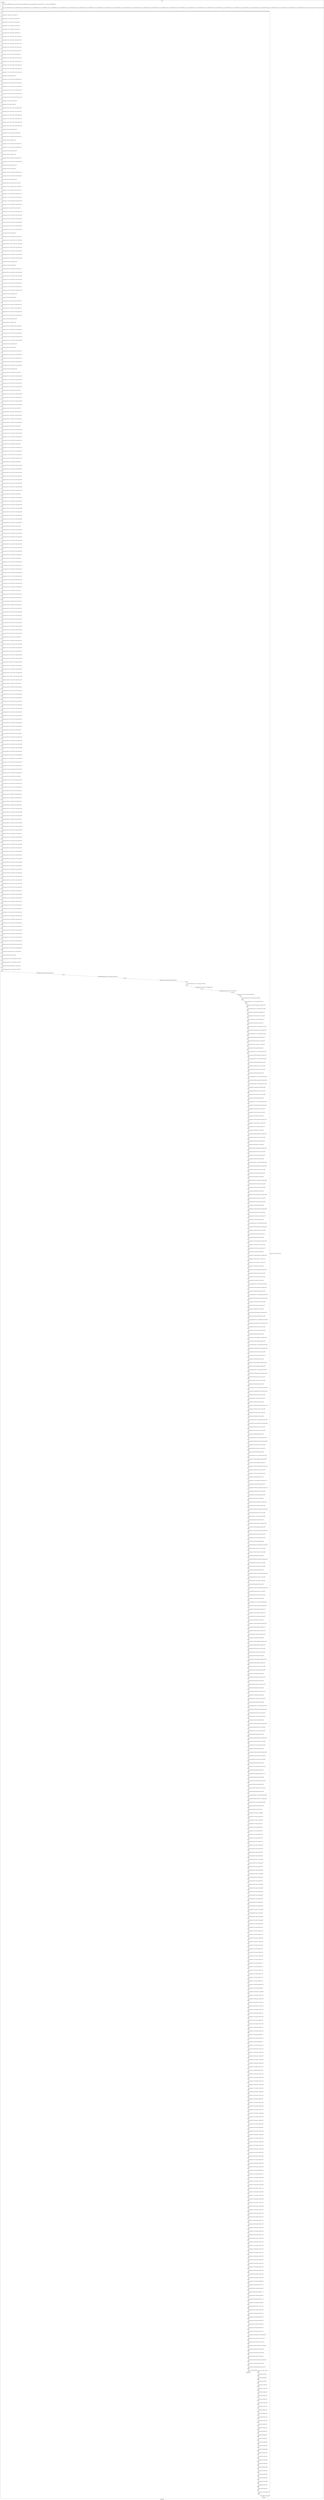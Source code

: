 digraph G {
label="Btor2XCFA";
subgraph cluster_0 {
label="main";
main_init[];
l1[];
l3[];
l4[];
l5[];
l6[];
l7[];
l8[];
l9[];
l10[];
l11[];
l12[];
l13[];
l14[];
l15[];
l16[];
l17[];
l18[];
l19[];
l20[];
l21[];
l22[];
l23[];
l24[];
l25[];
l26[];
l27[];
l28[];
l29[];
l30[];
l31[];
l32[];
l33[];
l34[];
l35[];
l36[];
l37[];
l38[];
l39[];
l40[];
l41[];
l42[];
l43[];
l44[];
l45[];
l46[];
l47[];
l48[];
l49[];
l50[];
l51[];
l52[];
l53[];
l54[];
l55[];
l56[];
l57[];
l58[];
l59[];
l60[];
l61[];
l62[];
l63[];
l64[];
l65[];
l66[];
l67[];
l68[];
l69[];
l70[];
l71[];
l72[];
l73[];
l74[];
l75[];
l76[];
l77[];
l78[];
l79[];
l80[];
l81[];
l82[];
l83[];
l84[];
l85[];
l86[];
l87[];
l88[];
l89[];
l90[];
l91[];
l92[];
l93[];
l94[];
l95[];
l96[];
l97[];
l98[];
l99[];
l100[];
l101[];
l102[];
l103[];
l104[];
l105[];
l106[];
l107[];
l108[];
l109[];
l110[];
l111[];
l112[];
l113[];
l114[];
l115[];
l116[];
l117[];
l118[];
l119[];
l120[];
l121[];
l122[];
l123[];
l124[];
l125[];
l126[];
l127[];
l128[];
l129[];
l130[];
l131[];
l132[];
l133[];
l134[];
l135[];
l136[];
l137[];
l138[];
l139[];
l140[];
l141[];
l142[];
l143[];
l144[];
l145[];
l146[];
l147[];
l148[];
l149[];
l150[];
l151[];
l152[];
l153[];
l154[];
l155[];
l156[];
l157[];
l158[];
l159[];
l160[];
l161[];
l162[];
l163[];
l164[];
l165[];
l166[];
l167[];
l168[];
l169[];
l170[];
l171[];
l172[];
l173[];
l174[];
l175[];
l176[];
l177[];
l178[];
l179[];
l180[];
l181[];
l182[];
l183[];
l184[];
l185[];
l186[];
l187[];
l188[];
l189[];
l190[];
l191[];
l192[];
l193[];
l194[];
l195[];
l196[];
l197[];
l198[];
l199[];
l200[];
l201[];
l202[];
l203[];
l204[];
l205[];
l206[];
l207[];
l208[];
l209[];
l210[];
l211[];
l212[];
l213[];
l214[];
l215[];
l216[];
l217[];
l218[];
l219[];
l220[];
l221[];
l222[];
l223[];
l224[];
l225[];
l226[];
l227[];
l228[];
l229[];
l230[];
l231[];
l232[];
l233[];
l234[];
l235[];
l236[];
l237[];
l238[];
l239[];
l240[];
l241[];
l242[];
l243[];
l244[];
l245[];
l246[];
l247[];
l248[];
l249[];
l250[];
l251[];
l252[];
l253[];
l254[];
l255[];
l256[];
l257[];
l258[];
l259[];
l260[];
l261[];
l262[];
l263[];
l264[];
l265[];
l266[];
l267[];
l268[];
l269[];
l270[];
l271[];
l272[];
l273[];
l274[];
l275[];
l276[];
l277[];
l278[];
l279[];
l280[];
l281[];
l282[];
l283[];
l284[];
l285[];
l286[];
l287[];
l288[];
l289[];
l290[];
l291[];
l292[];
l293[];
l294[];
l295[];
l296[];
l297[];
l298[];
l299[];
l300[];
l301[];
l302[];
l303[];
l304[];
l305[];
l306[];
l307[];
l308[];
l309[];
l310[];
l311[];
l312[];
l313[];
l314[];
l315[];
l316[];
l317[];
l318[];
l319[];
l320[];
l321[];
l322[];
l323[];
l324[];
l325[];
l326[];
l327[];
l328[];
l329[];
l330[];
l331[];
l332[];
l333[];
l334[];
l335[];
l336[];
l337[];
l338[];
l339[];
l340[];
l341[];
l342[];
l343[];
l344[];
l345[];
l346[];
l347[];
l348[];
l349[];
l350[];
l351[];
l352[];
l353[];
l354[];
l355[];
l356[];
l357[];
l358[];
l359[];
l360[];
l361[];
l362[];
l363[];
l364[];
l365[];
l366[];
l367[];
l368[];
l369[];
l370[];
l371[];
l372[];
l373[];
l374[];
l375[];
l376[];
l377[];
l378[];
l379[];
l380[];
l381[];
l382[];
l383[];
l384[];
l385[];
l386[];
l387[];
l388[];
l389[];
l390[];
l391[];
l392[];
l393[];
l394[];
l395[];
l396[];
l397[];
l398[];
l399[];
l400[];
l401[];
l402[];
l403[];
l404[];
l405[];
l406[];
l407[];
l408[];
l409[];
l410[];
l411[];
l412[];
l413[];
l414[];
l415[];
l416[];
l417[];
l418[];
l419[];
l420[];
l421[];
l422[];
l423[];
l424[];
l425[];
l426[];
l427[];
l428[];
l429[];
l430[];
l431[];
l432[];
l433[];
l434[];
l435[];
l436[];
l437[];
l438[];
l439[];
l440[];
l441[];
l442[];
l443[];
l444[];
l445[];
l446[];
l447[];
l448[];
l449[];
l450[];
l451[];
l452[];
l453[];
l454[];
l455[];
l456[];
l457[];
l458[];
l459[];
l460[];
l461[];
l462[];
l463[];
l464[];
l465[];
l466[];
l467[];
l468[];
l469[];
l470[];
l471[];
l472[];
l473[];
l474[];
l475[];
l476[];
l477[];
l478[];
l479[];
l480[];
l481[];
l482[];
l483[];
l484[];
l485[];
l486[];
l487[];
l488[];
l489[];
l490[];
l491[];
l492[];
l493[];
l494[];
l495[];
l496[];
l497[];
l498[];
l499[];
l500[];
l501[];
l502[];
l503[];
l504[];
l505[];
l506[];
l507[];
l508[];
l509[];
l510[];
l511[];
l512[];
l513[];
l514[];
l515[];
l516[];
l517[];
l518[];
l519[];
l520[];
l521[];
l522[];
l523[];
l524[];
l525[];
l526[];
l527[];
l528[];
l529[];
l530[];
l531[];
l532[];
l533[];
l534[];
l535[];
l536[];
l537[];
l538[];
l539[];
l540[];
l541[];
l542[];
l543[];
l544[];
l545[];
l546[];
l547[];
l548[];
l549[];
l550[];
l551[];
l552[];
l553[];
l554[];
l555[];
l556[];
l557[];
l558[];
l559[];
l560[];
l561[];
l562[];
l563[];
l564[];
l565[];
l566[];
l567[];
l568[];
l569[];
l570[];
l571[];
l572[];
l573[];
l574[];
l575[];
l576[];
l577[];
l578[];
l579[];
l580[];
l581[];
l582[];
l583[];
l584[];
l585[];
l586[];
l587[];
l588[];
l589[];
l590[];
l591[];
l592[];
l593[];
l594[];
l595[];
l596[];
l597[];
l598[];
l599[];
l600[];
l601[];
l602[];
l603[];
l604[];
l605[];
l606[];
l607[];
l608[];
l609[];
l610[];
l611[];
l612[];
l613[];
l614[];
l615[];
l616[];
l617[];
l618[];
l619[];
l620[];
l621[];
l622[];
l623[];
l624[];
l625[];
l626[];
l627[];
l628[];
l629[];
l630[];
l631[];
l632[];
l633[];
l634[];
l635[];
l636[];
l637[];
l638[];
l639[];
l640[];
l641[];
l642[];
l643[];
l644[];
l645[];
l646[];
l647[];
l648[];
l649[];
l650[];
l651[];
l652[];
l653[];
l654[];
l655[];
l656[];
l657[];
l658[];
l659[];
l660[];
l661[];
l662[];
l663[];
main_error[];
l664[];
l665[];
l666[];
l667[];
l668[];
l669[];
l670[];
l671[];
l672[];
l673[];
l674[];
l675[];
l676[];
l677[];
l678[];
l679[];
l680[];
l681[];
l682[];
l683[];
l684[];
l685[];
l686[];
l687[];
l688[];
l689[];
l690[];
l691[];
l692[];
l693[];
l694[];
l695[];
l696[];
l697[];
l698[];
l699[];
main_init -> l1 [label="[(assign const_3 #b00000000),(assign const_70 #b0),(assign const_80 #b00000001),(assign const_93 #b00000010),(assign const_97 #b11111111),(assign const_99 #b00000000)] "];
l3 -> l4 [label="[(havoc input_79),(havoc input_83),(havoc input_86),(havoc input_89),(havoc input_92),(havoc input_94),(havoc input_95),(havoc input_96),(havoc input_98),(havoc input_107),(havoc input_108),(havoc input_109),(havoc input_110),(havoc input_111),(havoc input_119),(havoc input_120),(havoc input_121),(havoc input_122),(havoc input_123),(havoc input_133),(havoc input_134),(havoc input_135),(havoc input_136),(havoc input_137),(havoc input_165),(havoc input_166),(havoc input_167),(havoc input_168),(havoc input_177),(havoc input_178),(havoc input_179),(havoc input_180),(havoc input_189),(havoc input_190),(havoc input_191),(havoc input_192),(havoc input_203),(havoc input_204),(havoc input_205),(havoc input_206),(havoc input_217),(havoc input_218),(havoc input_227),(havoc input_228),(havoc input_237),(havoc input_238),(havoc input_247),(havoc input_248),(havoc input_255),(havoc input_426)] "];
l4 -> l5 [label="[(assign binary_77 (bvand state_73 (bvnot state_75)))] "];
l5 -> l6 [label="[(assign ternary_81 (ite (= input_79 #b1) const_80 state_4))] "];
l6 -> l7 [label="[(assign ternary_84 (ite (= input_83 #b1) const_80 state_6))] "];
l7 -> l8 [label="[(assign ternary_87 (ite (= input_86 #b1) const_80 state_8))] "];
l8 -> l9 [label="[(assign ternary_90 (ite (= input_89 #b1) const_80 state_10))] "];
l9 -> l10 [label="[(assign ternary_100 (ite (= input_98 #b1) const_99 state_12))] "];
l10 -> l11 [label="[(assign ternary_101 (ite (= input_79 #b1) const_97 ternary_100))] "];
l11 -> l12 [label="[(assign ternary_102 (ite (= input_96 #b1) const_93 ternary_101))] "];
l12 -> l13 [label="[(assign ternary_103 (ite (= input_95 #b1) const_80 ternary_102))] "];
l13 -> l14 [label="[(assign ternary_104 (ite (= input_94 #b1) const_93 ternary_103))] "];
l14 -> l15 [label="[(assign ternary_105 (ite (= input_92 #b1) const_93 ternary_104))] "];
l15 -> l16 [label="[(assign ternary_112 (ite (= input_111 #b1) const_99 state_14))] "];
l16 -> l17 [label="[(assign ternary_113 (ite (= input_83 #b1) const_97 ternary_112))] "];
l17 -> l18 [label="[(assign ternary_114 (ite (= input_110 #b1) const_93 ternary_113))] "];
l18 -> l19 [label="[(assign ternary_115 (ite (= input_109 #b1) const_80 ternary_114))] "];
l19 -> l20 [label="[(assign ternary_116 (ite (= input_108 #b1) const_93 ternary_115))] "];
l20 -> l21 [label="[(assign ternary_117 (ite (= input_107 #b1) const_93 ternary_116))] "];
l21 -> l22 [label="[(assign binary_124 (bvxor const_80 state_16))] "];
l22 -> l23 [label="[(assign ternary_125 (ite (= input_123 #b1) const_99 binary_124))] "];
l23 -> l24 [label="[(assign ternary_126 (ite (= input_86 #b1) const_97 ternary_125))] "];
l24 -> l25 [label="[(assign ternary_127 (ite (= input_122 #b1) const_93 ternary_126))] "];
l25 -> l26 [label="[(assign ternary_128 (ite (= input_121 #b1) const_80 ternary_127))] "];
l26 -> l27 [label="[(assign ternary_129 (ite (= input_120 #b1) const_93 ternary_128))] "];
l27 -> l28 [label="[(assign ternary_130 (ite (= input_119 #b1) const_93 ternary_129))] "];
l28 -> l29 [label="[(assign binary_131 (bvxor const_80 ternary_130))] "];
l29 -> l30 [label="[(assign binary_138 (bvxor const_93 state_18))] "];
l30 -> l31 [label="[(assign ternary_139 (ite (= input_137 #b1) const_99 binary_138))] "];
l31 -> l32 [label="[(assign ternary_140 (ite (= input_89 #b1) const_97 ternary_139))] "];
l32 -> l33 [label="[(assign ternary_141 (ite (= input_136 #b1) const_93 ternary_140))] "];
l33 -> l34 [label="[(assign ternary_142 (ite (= input_135 #b1) const_80 ternary_141))] "];
l34 -> l35 [label="[(assign ternary_143 (ite (= input_134 #b1) const_93 ternary_142))] "];
l35 -> l36 [label="[(assign ternary_144 (ite (= input_133 #b1) const_93 ternary_143))] "];
l36 -> l37 [label="[(assign binary_145 (bvxor const_93 ternary_144))] "];
l37 -> l38 [label="[(assign ternary_147 (ite (= input_79 #b1) const_99 state_20))] "];
l38 -> l39 [label="[(assign ternary_148 (ite (= input_96 #b1) const_99 ternary_147))] "];
l39 -> l40 [label="[(assign binary_150 (bvxor const_80 state_22))] "];
l40 -> l41 [label="[(assign ternary_151 (ite (= input_83 #b1) const_99 binary_150))] "];
l41 -> l42 [label="[(assign ternary_152 (ite (= input_110 #b1) const_99 ternary_151))] "];
l42 -> l43 [label="[(assign binary_153 (bvxor const_80 ternary_152))] "];
l43 -> l44 [label="[(assign binary_155 (bvxor const_80 state_24))] "];
l44 -> l45 [label="[(assign ternary_156 (ite (= input_86 #b1) const_99 binary_155))] "];
l45 -> l46 [label="[(assign ternary_157 (ite (= input_122 #b1) const_99 ternary_156))] "];
l46 -> l47 [label="[(assign binary_158 (bvxor const_80 ternary_157))] "];
l47 -> l48 [label="[(assign binary_160 (bvxor const_80 state_26))] "];
l48 -> l49 [label="[(assign ternary_161 (ite (= input_89 #b1) const_99 binary_160))] "];
l49 -> l50 [label="[(assign ternary_162 (ite (= input_136 #b1) const_99 ternary_161))] "];
l50 -> l51 [label="[(assign binary_163 (bvxor const_80 ternary_162))] "];
l51 -> l52 [label="[(assign ternary_169 (ite (= input_79 #b1) const_97 state_28))] "];
l52 -> l53 [label="[(assign ternary_170 (ite (= input_96 #b1) const_97 ternary_169))] "];
l53 -> l54 [label="[(assign ternary_171 (ite (= input_95 #b1) const_97 ternary_170))] "];
l54 -> l55 [label="[(assign ternary_172 (ite (= input_168 #b1) const_99 ternary_171))] "];
l55 -> l56 [label="[(assign ternary_173 (ite (= input_167 #b1) const_80 ternary_172))] "];
l56 -> l57 [label="[(assign ternary_174 (ite (= input_166 #b1) const_99 ternary_173))] "];
l57 -> l58 [label="[(assign ternary_175 (ite (= input_165 #b1) const_80 ternary_174))] "];
l58 -> l59 [label="[(assign ternary_181 (ite (= input_83 #b1) const_97 state_30))] "];
l59 -> l60 [label="[(assign ternary_182 (ite (= input_110 #b1) const_97 ternary_181))] "];
l60 -> l61 [label="[(assign ternary_183 (ite (= input_109 #b1) const_97 ternary_182))] "];
l61 -> l62 [label="[(assign ternary_184 (ite (= input_180 #b1) const_99 ternary_183))] "];
l62 -> l63 [label="[(assign ternary_185 (ite (= input_179 #b1) const_80 ternary_184))] "];
l63 -> l64 [label="[(assign ternary_186 (ite (= input_178 #b1) const_99 ternary_185))] "];
l64 -> l65 [label="[(assign ternary_187 (ite (= input_177 #b1) const_80 ternary_186))] "];
l65 -> l66 [label="[(assign binary_193 (bvxor const_80 state_32))] "];
l66 -> l67 [label="[(assign ternary_194 (ite (= input_86 #b1) const_97 binary_193))] "];
l67 -> l68 [label="[(assign ternary_195 (ite (= input_122 #b1) const_97 ternary_194))] "];
l68 -> l69 [label="[(assign ternary_196 (ite (= input_121 #b1) const_97 ternary_195))] "];
l69 -> l70 [label="[(assign ternary_197 (ite (= input_192 #b1) const_99 ternary_196))] "];
l70 -> l71 [label="[(assign ternary_198 (ite (= input_191 #b1) const_80 ternary_197))] "];
l71 -> l72 [label="[(assign ternary_199 (ite (= input_190 #b1) const_99 ternary_198))] "];
l72 -> l73 [label="[(assign ternary_200 (ite (= input_189 #b1) const_80 ternary_199))] "];
l73 -> l74 [label="[(assign binary_201 (bvxor const_80 ternary_200))] "];
l74 -> l75 [label="[(assign binary_207 (bvxor const_80 state_34))] "];
l75 -> l76 [label="[(assign ternary_208 (ite (= input_89 #b1) const_97 binary_207))] "];
l76 -> l77 [label="[(assign ternary_209 (ite (= input_136 #b1) const_97 ternary_208))] "];
l77 -> l78 [label="[(assign ternary_210 (ite (= input_135 #b1) const_97 ternary_209))] "];
l78 -> l79 [label="[(assign ternary_211 (ite (= input_206 #b1) const_99 ternary_210))] "];
l79 -> l80 [label="[(assign ternary_212 (ite (= input_205 #b1) const_80 ternary_211))] "];
l80 -> l81 [label="[(assign ternary_213 (ite (= input_204 #b1) const_99 ternary_212))] "];
l81 -> l82 [label="[(assign ternary_214 (ite (= input_203 #b1) const_80 ternary_213))] "];
l82 -> l83 [label="[(assign binary_215 (bvxor const_80 ternary_214))] "];
l83 -> l84 [label="[(assign binary_219 (bvxor const_80 state_36))] "];
l84 -> l85 [label="[(assign ternary_220 (ite (= input_79 #b1) const_97 binary_219))] "];
l85 -> l86 [label="[(assign ternary_221 (ite (= input_94 #b1) const_99 ternary_220))] "];
l86 -> l87 [label="[(assign ternary_222 (ite (= input_92 #b1) const_80 ternary_221))] "];
l87 -> l88 [label="[(assign ternary_223 (ite (= input_218 #b1) const_99 ternary_222))] "];
l88 -> l89 [label="[(assign ternary_224 (ite (= input_217 #b1) const_80 ternary_223))] "];
l89 -> l90 [label="[(assign binary_225 (bvxor const_80 ternary_224))] "];
l90 -> l91 [label="[(assign binary_229 (bvxor const_80 state_38))] "];
l91 -> l92 [label="[(assign ternary_230 (ite (= input_83 #b1) const_97 binary_229))] "];
l92 -> l93 [label="[(assign ternary_231 (ite (= input_108 #b1) const_99 ternary_230))] "];
l93 -> l94 [label="[(assign ternary_232 (ite (= input_107 #b1) const_80 ternary_231))] "];
l94 -> l95 [label="[(assign ternary_233 (ite (= input_228 #b1) const_99 ternary_232))] "];
l95 -> l96 [label="[(assign ternary_234 (ite (= input_227 #b1) const_80 ternary_233))] "];
l96 -> l97 [label="[(assign binary_235 (bvxor const_80 ternary_234))] "];
l97 -> l98 [label="[(assign binary_239 (bvxor const_80 state_40))] "];
l98 -> l99 [label="[(assign ternary_240 (ite (= input_86 #b1) const_97 binary_239))] "];
l99 -> l100 [label="[(assign ternary_241 (ite (= input_120 #b1) const_99 ternary_240))] "];
l100 -> l101 [label="[(assign ternary_242 (ite (= input_119 #b1) const_80 ternary_241))] "];
l101 -> l102 [label="[(assign ternary_243 (ite (= input_238 #b1) const_99 ternary_242))] "];
l102 -> l103 [label="[(assign ternary_244 (ite (= input_237 #b1) const_80 ternary_243))] "];
l103 -> l104 [label="[(assign binary_245 (bvxor const_80 ternary_244))] "];
l104 -> l105 [label="[(assign ternary_249 (ite (= input_89 #b1) const_97 state_42))] "];
l105 -> l106 [label="[(assign ternary_250 (ite (= input_134 #b1) const_99 ternary_249))] "];
l106 -> l107 [label="[(assign ternary_251 (ite (= input_133 #b1) const_80 ternary_250))] "];
l107 -> l108 [label="[(assign ternary_252 (ite (= input_248 #b1) const_99 ternary_251))] "];
l108 -> l109 [label="[(assign ternary_253 (ite (= input_247 #b1) const_80 ternary_252))] "];
l109 -> l110 [label="[(assign ternary_256 (ite (= input_98 #b1) const_80 state_44))] "];
l110 -> l111 [label="[(assign ternary_257 (ite (= input_111 #b1) const_80 ternary_256))] "];
l111 -> l112 [label="[(assign ternary_258 (ite (= input_123 #b1) const_80 ternary_257))] "];
l112 -> l113 [label="[(assign ternary_259 (ite (= input_137 #b1) const_80 ternary_258))] "];
l113 -> l114 [label="[(assign ternary_260 (ite (= input_255 #b1) const_99 ternary_259))] "];
l114 -> l115 [label="[(assign ternary_262 (ite (= input_79 #b1) const_80 state_46))] "];
l115 -> l116 [label="[(assign ternary_263 (ite (= input_83 #b1) const_80 ternary_262))] "];
l116 -> l117 [label="[(assign ternary_264 (ite (= input_86 #b1) const_80 ternary_263))] "];
l117 -> l118 [label="[(assign ternary_265 (ite (= input_89 #b1) const_80 ternary_264))] "];
l118 -> l119 [label="[(assign ternary_266 (ite (= input_255 #b1) const_99 ternary_265))] "];
l119 -> l120 [label="[(assign ternary_268 (ite (= input_96 #b1) const_80 state_48))] "];
l120 -> l121 [label="[(assign ternary_269 (ite (= input_110 #b1) const_80 ternary_268))] "];
l121 -> l122 [label="[(assign ternary_270 (ite (= input_122 #b1) const_80 ternary_269))] "];
l122 -> l123 [label="[(assign ternary_271 (ite (= input_136 #b1) const_80 ternary_270))] "];
l123 -> l124 [label="[(assign ternary_272 (ite (= input_255 #b1) const_99 ternary_271))] "];
l124 -> l125 [label="[(assign ternary_274 (ite (= input_95 #b1) const_80 state_50))] "];
l125 -> l126 [label="[(assign ternary_275 (ite (= input_109 #b1) const_80 ternary_274))] "];
l126 -> l127 [label="[(assign ternary_276 (ite (= input_121 #b1) const_80 ternary_275))] "];
l127 -> l128 [label="[(assign ternary_277 (ite (= input_135 #b1) const_80 ternary_276))] "];
l128 -> l129 [label="[(assign ternary_278 (ite (= input_255 #b1) const_99 ternary_277))] "];
l129 -> l130 [label="[(assign ternary_280 (ite (= input_94 #b1) const_80 state_52))] "];
l130 -> l131 [label="[(assign ternary_281 (ite (= input_108 #b1) const_80 ternary_280))] "];
l131 -> l132 [label="[(assign ternary_282 (ite (= input_120 #b1) const_80 ternary_281))] "];
l132 -> l133 [label="[(assign ternary_283 (ite (= input_134 #b1) const_80 ternary_282))] "];
l133 -> l134 [label="[(assign ternary_284 (ite (= input_92 #b1) const_80 ternary_283))] "];
l134 -> l135 [label="[(assign ternary_285 (ite (= input_107 #b1) const_80 ternary_284))] "];
l135 -> l136 [label="[(assign ternary_286 (ite (= input_119 #b1) const_80 ternary_285))] "];
l136 -> l137 [label="[(assign ternary_287 (ite (= input_133 #b1) const_80 ternary_286))] "];
l137 -> l138 [label="[(assign ternary_288 (ite (= input_255 #b1) const_99 ternary_287))] "];
l138 -> l139 [label="[(assign ternary_290 (ite (= input_218 #b1) const_80 state_54))] "];
l139 -> l140 [label="[(assign ternary_291 (ite (= input_228 #b1) const_80 ternary_290))] "];
l140 -> l141 [label="[(assign ternary_292 (ite (= input_238 #b1) const_80 ternary_291))] "];
l141 -> l142 [label="[(assign ternary_293 (ite (= input_248 #b1) const_80 ternary_292))] "];
l142 -> l143 [label="[(assign ternary_294 (ite (= input_217 #b1) const_80 ternary_293))] "];
l143 -> l144 [label="[(assign ternary_295 (ite (= input_227 #b1) const_80 ternary_294))] "];
l144 -> l145 [label="[(assign ternary_296 (ite (= input_237 #b1) const_80 ternary_295))] "];
l145 -> l146 [label="[(assign ternary_297 (ite (= input_247 #b1) const_80 ternary_296))] "];
l146 -> l147 [label="[(assign ternary_298 (ite (= input_255 #b1) const_99 ternary_297))] "];
l147 -> l148 [label="[(assign ternary_300 (ite (= input_168 #b1) const_80 state_56))] "];
l148 -> l149 [label="[(assign ternary_301 (ite (= input_180 #b1) const_80 ternary_300))] "];
l149 -> l150 [label="[(assign ternary_302 (ite (= input_192 #b1) const_80 ternary_301))] "];
l150 -> l151 [label="[(assign ternary_303 (ite (= input_206 #b1) const_80 ternary_302))] "];
l151 -> l152 [label="[(assign ternary_304 (ite (= input_167 #b1) const_80 ternary_303))] "];
l152 -> l153 [label="[(assign ternary_305 (ite (= input_179 #b1) const_80 ternary_304))] "];
l153 -> l154 [label="[(assign ternary_306 (ite (= input_191 #b1) const_80 ternary_305))] "];
l154 -> l155 [label="[(assign ternary_307 (ite (= input_205 #b1) const_80 ternary_306))] "];
l155 -> l156 [label="[(assign ternary_308 (ite (= input_255 #b1) const_99 ternary_307))] "];
l156 -> l157 [label="[(assign ternary_310 (ite (= input_166 #b1) const_80 state_58))] "];
l157 -> l158 [label="[(assign ternary_311 (ite (= input_178 #b1) const_80 ternary_310))] "];
l158 -> l159 [label="[(assign ternary_312 (ite (= input_190 #b1) const_80 ternary_311))] "];
l159 -> l160 [label="[(assign ternary_313 (ite (= input_204 #b1) const_80 ternary_312))] "];
l160 -> l161 [label="[(assign ternary_314 (ite (= input_165 #b1) const_80 ternary_313))] "];
l161 -> l162 [label="[(assign ternary_315 (ite (= input_177 #b1) const_80 ternary_314))] "];
l162 -> l163 [label="[(assign ternary_316 (ite (= input_189 #b1) const_80 ternary_315))] "];
l163 -> l164 [label="[(assign ternary_317 (ite (= input_203 #b1) const_80 ternary_316))] "];
l164 -> l165 [label="[(assign ternary_318 (ite (= input_255 #b1) const_99 ternary_317))] "];
l165 -> l166 [label="[(assign ternary_320 (ite (= input_98 #b1) const_80 state_60))] "];
l166 -> l167 [label="[(assign ternary_321 (ite (= input_79 #b1) const_80 ternary_320))] "];
l167 -> l168 [label="[(assign ternary_322 (ite (= input_96 #b1) const_80 ternary_321))] "];
l168 -> l169 [label="[(assign ternary_323 (ite (= input_95 #b1) const_80 ternary_322))] "];
l169 -> l170 [label="[(assign ternary_324 (ite (= input_94 #b1) const_80 ternary_323))] "];
l170 -> l171 [label="[(assign ternary_325 (ite (= input_92 #b1) const_80 ternary_324))] "];
l171 -> l172 [label="[(assign ternary_326 (ite (= input_218 #b1) const_80 ternary_325))] "];
l172 -> l173 [label="[(assign ternary_327 (ite (= input_217 #b1) const_80 ternary_326))] "];
l173 -> l174 [label="[(assign ternary_328 (ite (= input_168 #b1) const_80 ternary_327))] "];
l174 -> l175 [label="[(assign ternary_329 (ite (= input_167 #b1) const_80 ternary_328))] "];
l175 -> l176 [label="[(assign ternary_330 (ite (= input_166 #b1) const_80 ternary_329))] "];
l176 -> l177 [label="[(assign ternary_331 (ite (= input_165 #b1) const_80 ternary_330))] "];
l177 -> l178 [label="[(assign ternary_332 (ite (= input_255 #b1) const_99 ternary_331))] "];
l178 -> l179 [label="[(assign ternary_334 (ite (= input_111 #b1) const_80 state_62))] "];
l179 -> l180 [label="[(assign ternary_335 (ite (= input_83 #b1) const_80 ternary_334))] "];
l180 -> l181 [label="[(assign ternary_336 (ite (= input_110 #b1) const_80 ternary_335))] "];
l181 -> l182 [label="[(assign ternary_337 (ite (= input_109 #b1) const_80 ternary_336))] "];
l182 -> l183 [label="[(assign ternary_338 (ite (= input_108 #b1) const_80 ternary_337))] "];
l183 -> l184 [label="[(assign ternary_339 (ite (= input_107 #b1) const_80 ternary_338))] "];
l184 -> l185 [label="[(assign ternary_340 (ite (= input_228 #b1) const_80 ternary_339))] "];
l185 -> l186 [label="[(assign ternary_341 (ite (= input_227 #b1) const_80 ternary_340))] "];
l186 -> l187 [label="[(assign ternary_342 (ite (= input_180 #b1) const_80 ternary_341))] "];
l187 -> l188 [label="[(assign ternary_343 (ite (= input_179 #b1) const_80 ternary_342))] "];
l188 -> l189 [label="[(assign ternary_344 (ite (= input_178 #b1) const_80 ternary_343))] "];
l189 -> l190 [label="[(assign ternary_345 (ite (= input_177 #b1) const_80 ternary_344))] "];
l190 -> l191 [label="[(assign ternary_346 (ite (= input_255 #b1) const_99 ternary_345))] "];
l191 -> l192 [label="[(assign ternary_348 (ite (= input_123 #b1) const_80 state_64))] "];
l192 -> l193 [label="[(assign ternary_349 (ite (= input_86 #b1) const_80 ternary_348))] "];
l193 -> l194 [label="[(assign ternary_350 (ite (= input_122 #b1) const_80 ternary_349))] "];
l194 -> l195 [label="[(assign ternary_351 (ite (= input_121 #b1) const_80 ternary_350))] "];
l195 -> l196 [label="[(assign ternary_352 (ite (= input_120 #b1) const_80 ternary_351))] "];
l196 -> l197 [label="[(assign ternary_353 (ite (= input_119 #b1) const_80 ternary_352))] "];
l197 -> l198 [label="[(assign ternary_354 (ite (= input_238 #b1) const_80 ternary_353))] "];
l198 -> l199 [label="[(assign ternary_355 (ite (= input_237 #b1) const_80 ternary_354))] "];
l199 -> l200 [label="[(assign ternary_356 (ite (= input_192 #b1) const_80 ternary_355))] "];
l200 -> l201 [label="[(assign ternary_357 (ite (= input_191 #b1) const_80 ternary_356))] "];
l201 -> l202 [label="[(assign ternary_358 (ite (= input_190 #b1) const_80 ternary_357))] "];
l202 -> l203 [label="[(assign ternary_359 (ite (= input_189 #b1) const_80 ternary_358))] "];
l203 -> l204 [label="[(assign ternary_360 (ite (= input_255 #b1) const_99 ternary_359))] "];
l204 -> l205 [label="[(assign ternary_362 (ite (= input_137 #b1) const_80 state_66))] "];
l205 -> l206 [label="[(assign ternary_363 (ite (= input_89 #b1) const_80 ternary_362))] "];
l206 -> l207 [label="[(assign ternary_364 (ite (= input_136 #b1) const_80 ternary_363))] "];
l207 -> l208 [label="[(assign ternary_365 (ite (= input_135 #b1) const_80 ternary_364))] "];
l208 -> l209 [label="[(assign ternary_366 (ite (= input_134 #b1) const_80 ternary_365))] "];
l209 -> l210 [label="[(assign ternary_367 (ite (= input_133 #b1) const_80 ternary_366))] "];
l210 -> l211 [label="[(assign ternary_368 (ite (= input_248 #b1) const_80 ternary_367))] "];
l211 -> l212 [label="[(assign ternary_369 (ite (= input_247 #b1) const_80 ternary_368))] "];
l212 -> l213 [label="[(assign ternary_370 (ite (= input_206 #b1) const_80 ternary_369))] "];
l213 -> l214 [label="[(assign ternary_371 (ite (= input_205 #b1) const_80 ternary_370))] "];
l214 -> l215 [label="[(assign ternary_372 (ite (= input_204 #b1) const_80 ternary_371))] "];
l215 -> l216 [label="[(assign ternary_373 (ite (= input_203 #b1) const_80 ternary_372))] "];
l216 -> l217 [label="[(assign ternary_374 (ite (= input_255 #b1) const_99 ternary_373))] "];
l217 -> l218 [label="[(assign ternary_376 (ite (= input_98 #b1) const_80 state_68))] "];
l218 -> l219 [label="[(assign ternary_377 (ite (= input_111 #b1) const_80 ternary_376))] "];
l219 -> l220 [label="[(assign ternary_378 (ite (= input_123 #b1) const_80 ternary_377))] "];
l220 -> l221 [label="[(assign ternary_379 (ite (= input_137 #b1) const_80 ternary_378))] "];
l221 -> l222 [label="[(assign ternary_380 (ite (= input_79 #b1) const_80 ternary_379))] "];
l222 -> l223 [label="[(assign ternary_381 (ite (= input_83 #b1) const_80 ternary_380))] "];
l223 -> l224 [label="[(assign ternary_382 (ite (= input_86 #b1) const_80 ternary_381))] "];
l224 -> l225 [label="[(assign ternary_383 (ite (= input_89 #b1) const_80 ternary_382))] "];
l225 -> l226 [label="[(assign ternary_384 (ite (= input_96 #b1) const_80 ternary_383))] "];
l226 -> l227 [label="[(assign ternary_385 (ite (= input_110 #b1) const_80 ternary_384))] "];
l227 -> l228 [label="[(assign ternary_386 (ite (= input_122 #b1) const_80 ternary_385))] "];
l228 -> l229 [label="[(assign ternary_387 (ite (= input_136 #b1) const_80 ternary_386))] "];
l229 -> l230 [label="[(assign ternary_388 (ite (= input_95 #b1) const_80 ternary_387))] "];
l230 -> l231 [label="[(assign ternary_389 (ite (= input_109 #b1) const_80 ternary_388))] "];
l231 -> l232 [label="[(assign ternary_390 (ite (= input_121 #b1) const_80 ternary_389))] "];
l232 -> l233 [label="[(assign ternary_391 (ite (= input_135 #b1) const_80 ternary_390))] "];
l233 -> l234 [label="[(assign ternary_392 (ite (= input_94 #b1) const_80 ternary_391))] "];
l234 -> l235 [label="[(assign ternary_393 (ite (= input_108 #b1) const_80 ternary_392))] "];
l235 -> l236 [label="[(assign ternary_394 (ite (= input_120 #b1) const_80 ternary_393))] "];
l236 -> l237 [label="[(assign ternary_395 (ite (= input_134 #b1) const_80 ternary_394))] "];
l237 -> l238 [label="[(assign ternary_396 (ite (= input_92 #b1) const_80 ternary_395))] "];
l238 -> l239 [label="[(assign ternary_397 (ite (= input_107 #b1) const_80 ternary_396))] "];
l239 -> l240 [label="[(assign ternary_398 (ite (= input_119 #b1) const_80 ternary_397))] "];
l240 -> l241 [label="[(assign ternary_399 (ite (= input_133 #b1) const_80 ternary_398))] "];
l241 -> l242 [label="[(assign ternary_400 (ite (= input_218 #b1) const_80 ternary_399))] "];
l242 -> l243 [label="[(assign ternary_401 (ite (= input_228 #b1) const_80 ternary_400))] "];
l243 -> l244 [label="[(assign ternary_402 (ite (= input_238 #b1) const_80 ternary_401))] "];
l244 -> l245 [label="[(assign ternary_403 (ite (= input_248 #b1) const_80 ternary_402))] "];
l245 -> l246 [label="[(assign ternary_404 (ite (= input_217 #b1) const_80 ternary_403))] "];
l246 -> l247 [label="[(assign ternary_405 (ite (= input_227 #b1) const_80 ternary_404))] "];
l247 -> l248 [label="[(assign ternary_406 (ite (= input_237 #b1) const_80 ternary_405))] "];
l248 -> l249 [label="[(assign ternary_407 (ite (= input_247 #b1) const_80 ternary_406))] "];
l249 -> l250 [label="[(assign ternary_408 (ite (= input_168 #b1) const_80 ternary_407))] "];
l250 -> l251 [label="[(assign ternary_409 (ite (= input_180 #b1) const_80 ternary_408))] "];
l251 -> l252 [label="[(assign ternary_410 (ite (= input_192 #b1) const_80 ternary_409))] "];
l252 -> l253 [label="[(assign ternary_411 (ite (= input_206 #b1) const_80 ternary_410))] "];
l253 -> l254 [label="[(assign ternary_412 (ite (= input_167 #b1) const_80 ternary_411))] "];
l254 -> l255 [label="[(assign ternary_413 (ite (= input_179 #b1) const_80 ternary_412))] "];
l255 -> l256 [label="[(assign ternary_414 (ite (= input_191 #b1) const_80 ternary_413))] "];
l256 -> l257 [label="[(assign ternary_415 (ite (= input_205 #b1) const_80 ternary_414))] "];
l257 -> l258 [label="[(assign ternary_416 (ite (= input_166 #b1) const_80 ternary_415))] "];
l258 -> l259 [label="[(assign ternary_417 (ite (= input_178 #b1) const_80 ternary_416))] "];
l259 -> l260 [label="[(assign ternary_418 (ite (= input_190 #b1) const_80 ternary_417))] "];
l260 -> l261 [label="[(assign ternary_419 (ite (= input_204 #b1) const_80 ternary_418))] "];
l261 -> l262 [label="[(assign ternary_420 (ite (= input_165 #b1) const_80 ternary_419))] "];
l262 -> l263 [label="[(assign ternary_421 (ite (= input_177 #b1) const_80 ternary_420))] "];
l263 -> l264 [label="[(assign ternary_422 (ite (= input_189 #b1) const_80 ternary_421))] "];
l264 -> l265 [label="[(assign ternary_423 (ite (= input_203 #b1) const_80 ternary_422))] "];
l265 -> l266 [label="[(assign ternary_424 (ite (= input_255 #b1) const_99 ternary_423))] "];
l266 -> l267 [label="[(assign binary_427 (bvand (bvnot state_71) (bvnot input_426)))] "];
l267 -> l268 [label="[(assign binary_429 (bvor state_73 input_426))] "];
l268 -> l269 [label="[(assign comparison_431 (ite (= const_80 binary_150) #b1 #b0))] "];
l269 -> l270 [label="[(assign comparison_432 (ite (= const_99 state_12) #b1 #b0))] "];
l270 -> l271 [label="[(assign binary_433 (bvand comparison_431 comparison_432))] "];
l271 -> l272 [label="[(assign comparison_434 (ite (= const_99 state_14) #b1 #b0))] "];
l272 -> l273 [label="[(assign binary_435 (bvand binary_433 comparison_434))] "];
l273 -> l274 [label="[(assign comparison_436 (ite (= const_80 binary_229) #b1 #b0))] "];
l274 -> l275 [label="[(assign binary_437 (bvand binary_435 comparison_436))] "];
l275 -> l276 [label="[(assign comparison_438 (ite (= const_99 state_20) #b1 #b0))] "];
l276 -> l277 [label="[(assign binary_439 (bvand binary_437 comparison_438))] "];
l277 -> l278 [label="[(assign binary_440 (bvand (bvnot state_71) binary_439))] "];
l278 -> l279 [label="[(assign binary_441 (bvor (bvnot input_426) binary_440))] "];
l279 -> l280 [label="[(assign comparison_442 (ite (= const_99 state_44) #b1 #b0))] "];
l280 -> l281 [label="[(assign comparison_443 (ite (= const_99 state_60) #b1 #b0))] "];
l281 -> l282 [label="[(assign binary_444 (bvand comparison_442 comparison_443))] "];
l282 -> l283 [label="[(assign comparison_445 (ite (= const_99 state_4) #b1 #b0))] "];
l283 -> l284 [label="[(assign binary_446 (bvand binary_444 comparison_445))] "];
l284 -> l285 [label="[(assign binary_447 (bvand (bvnot state_71) binary_446))] "];
l285 -> l286 [label="[(assign binary_448 (bvor (bvnot input_98) binary_447))] "];
l286 -> l287 [label="[(assign binary_449 (bvand binary_441 binary_448))] "];
l287 -> l288 [label="[(assign comparison_450 (ite (= const_99 state_62) #b1 #b0))] "];
l288 -> l289 [label="[(assign binary_451 (bvand comparison_442 comparison_450))] "];
l289 -> l290 [label="[(assign comparison_452 (ite (= const_99 state_6) #b1 #b0))] "];
l290 -> l291 [label="[(assign binary_453 (bvand binary_451 comparison_452))] "];
l291 -> l292 [label="[(assign binary_454 (bvand (bvnot state_71) binary_453))] "];
l292 -> l293 [label="[(assign binary_455 (bvor (bvnot input_111) binary_454))] "];
l293 -> l294 [label="[(assign binary_456 (bvand binary_449 binary_455))] "];
l294 -> l295 [label="[(assign comparison_457 (ite (= const_99 state_64) #b1 #b0))] "];
l295 -> l296 [label="[(assign binary_458 (bvand comparison_442 comparison_457))] "];
l296 -> l297 [label="[(assign comparison_459 (ite (= const_99 state_8) #b1 #b0))] "];
l297 -> l298 [label="[(assign binary_460 (bvand binary_458 comparison_459))] "];
l298 -> l299 [label="[(assign binary_461 (bvand (bvnot state_71) binary_460))] "];
l299 -> l300 [label="[(assign binary_462 (bvor (bvnot input_123) binary_461))] "];
l300 -> l301 [label="[(assign binary_463 (bvand binary_456 binary_462))] "];
l301 -> l302 [label="[(assign comparison_464 (ite (= const_99 state_66) #b1 #b0))] "];
l302 -> l303 [label="[(assign binary_465 (bvand comparison_442 comparison_464))] "];
l303 -> l304 [label="[(assign comparison_466 (ite (= const_99 state_10) #b1 #b0))] "];
l304 -> l305 [label="[(assign binary_467 (bvand binary_465 comparison_466))] "];
l305 -> l306 [label="[(assign binary_468 (bvand (bvnot state_71) binary_467))] "];
l306 -> l307 [label="[(assign binary_469 (bvor (bvnot input_137) binary_468))] "];
l307 -> l308 [label="[(assign binary_470 (bvand binary_463 binary_469))] "];
l308 -> l309 [label="[(assign comparison_471 (ite (= const_99 state_46) #b1 #b0))] "];
l309 -> l310 [label="[(assign binary_472 (bvand comparison_443 comparison_471))] "];
l310 -> l311 [label="[(assign binary_473 (bvand (bvnot state_71) binary_472))] "];
l311 -> l312 [label="[(assign binary_474 (bvor (bvnot input_79) binary_473))] "];
l312 -> l313 [label="[(assign binary_475 (bvand binary_470 binary_474))] "];
l313 -> l314 [label="[(assign binary_476 (bvand comparison_450 comparison_471))] "];
l314 -> l315 [label="[(assign binary_477 (bvand (bvnot state_71) binary_476))] "];
l315 -> l316 [label="[(assign binary_478 (bvor (bvnot input_83) binary_477))] "];
l316 -> l317 [label="[(assign binary_479 (bvand binary_475 binary_478))] "];
l317 -> l318 [label="[(assign binary_480 (bvand comparison_457 comparison_471))] "];
l318 -> l319 [label="[(assign binary_481 (bvand (bvnot state_71) binary_480))] "];
l319 -> l320 [label="[(assign binary_482 (bvor (bvnot input_86) binary_481))] "];
l320 -> l321 [label="[(assign binary_483 (bvand binary_479 binary_482))] "];
l321 -> l322 [label="[(assign binary_484 (bvand comparison_464 comparison_471))] "];
l322 -> l323 [label="[(assign binary_485 (bvand (bvnot state_71) binary_484))] "];
l323 -> l324 [label="[(assign binary_486 (bvor (bvnot input_89) binary_485))] "];
l324 -> l325 [label="[(assign binary_487 (bvand binary_483 binary_486))] "];
l325 -> l326 [label="[(assign comparison_488 (ite (= const_99 state_48) #b1 #b0))] "];
l326 -> l327 [label="[(assign binary_489 (bvand comparison_443 comparison_488))] "];
l327 -> l328 [label="[(assign binary_490 (bvand (bvnot state_71) binary_489))] "];
l328 -> l329 [label="[(assign binary_491 (bvor (bvnot input_96) binary_490))] "];
l329 -> l330 [label="[(assign binary_492 (bvand binary_487 binary_491))] "];
l330 -> l331 [label="[(assign binary_493 (bvand comparison_450 comparison_488))] "];
l331 -> l332 [label="[(assign binary_494 (bvand (bvnot state_71) binary_493))] "];
l332 -> l333 [label="[(assign binary_495 (bvor (bvnot input_110) binary_494))] "];
l333 -> l334 [label="[(assign binary_496 (bvand binary_492 binary_495))] "];
l334 -> l335 [label="[(assign binary_497 (bvand comparison_457 comparison_488))] "];
l335 -> l336 [label="[(assign binary_498 (bvand (bvnot state_71) binary_497))] "];
l336 -> l337 [label="[(assign binary_499 (bvor (bvnot input_122) binary_498))] "];
l337 -> l338 [label="[(assign binary_500 (bvand binary_496 binary_499))] "];
l338 -> l339 [label="[(assign binary_501 (bvand comparison_464 comparison_488))] "];
l339 -> l340 [label="[(assign binary_502 (bvand (bvnot state_71) binary_501))] "];
l340 -> l341 [label="[(assign binary_503 (bvor (bvnot input_136) binary_502))] "];
l341 -> l342 [label="[(assign binary_504 (bvand binary_500 binary_503))] "];
l342 -> l343 [label="[(assign comparison_505 (ite (= const_99 state_50) #b1 #b0))] "];
l343 -> l344 [label="[(assign binary_506 (bvand comparison_443 comparison_505))] "];
l344 -> l345 [label="[(assign binary_507 (bvand (bvnot state_71) binary_506))] "];
l345 -> l346 [label="[(assign binary_508 (bvor (bvnot input_95) binary_507))] "];
l346 -> l347 [label="[(assign binary_509 (bvand binary_504 binary_508))] "];
l347 -> l348 [label="[(assign binary_510 (bvand comparison_450 comparison_505))] "];
l348 -> l349 [label="[(assign binary_511 (bvand (bvnot state_71) binary_510))] "];
l349 -> l350 [label="[(assign binary_512 (bvor (bvnot input_109) binary_511))] "];
l350 -> l351 [label="[(assign binary_513 (bvand binary_509 binary_512))] "];
l351 -> l352 [label="[(assign binary_514 (bvand comparison_457 comparison_505))] "];
l352 -> l353 [label="[(assign binary_515 (bvand (bvnot state_71) binary_514))] "];
l353 -> l354 [label="[(assign binary_516 (bvor (bvnot input_121) binary_515))] "];
l354 -> l355 [label="[(assign binary_517 (bvand binary_513 binary_516))] "];
l355 -> l356 [label="[(assign binary_518 (bvand comparison_464 comparison_505))] "];
l356 -> l357 [label="[(assign binary_519 (bvand (bvnot state_71) binary_518))] "];
l357 -> l358 [label="[(assign binary_520 (bvor (bvnot input_135) binary_519))] "];
l358 -> l359 [label="[(assign binary_521 (bvand binary_517 binary_520))] "];
l359 -> l360 [label="[(assign comparison_522 (ite (= const_99 state_52) #b1 #b0))] "];
l360 -> l361 [label="[(assign binary_523 (bvand comparison_443 comparison_522))] "];
l361 -> l362 [label="[(assign binary_524 (bvand comparison_445 binary_523))] "];
l362 -> l363 [label="[(assign comparison_525 (ite (= const_99 binary_219) #b1 #b0))] "];
l363 -> l364 [label="[(assign binary_526 (bvand binary_524 (bvnot comparison_525)))] "];
l364 -> l365 [label="[(assign binary_527 (bvand (bvnot state_71) binary_526))] "];
l365 -> l366 [label="[(assign binary_528 (bvor (bvnot input_94) binary_527))] "];
l366 -> l367 [label="[(assign binary_529 (bvand binary_521 binary_528))] "];
l367 -> l368 [label="[(assign binary_530 (bvand comparison_450 comparison_522))] "];
l368 -> l369 [label="[(assign binary_531 (bvand comparison_452 binary_530))] "];
l369 -> l370 [label="[(assign comparison_532 (ite (= const_99 binary_229) #b1 #b0))] "];
l370 -> l371 [label="[(assign binary_533 (bvand binary_531 (bvnot comparison_532)))] "];
l371 -> l372 [label="[(assign binary_534 (bvand (bvnot state_71) binary_533))] "];
l372 -> l373 [label="[(assign binary_535 (bvor (bvnot input_108) binary_534))] "];
l373 -> l374 [label="[(assign binary_536 (bvand binary_529 binary_535))] "];
l374 -> l375 [label="[(assign binary_537 (bvand comparison_457 comparison_522))] "];
l375 -> l376 [label="[(assign binary_538 (bvand comparison_459 binary_537))] "];
l376 -> l377 [label="[(assign comparison_539 (ite (= const_99 binary_239) #b1 #b0))] "];
l377 -> l378 [label="[(assign binary_540 (bvand binary_538 (bvnot comparison_539)))] "];
l378 -> l379 [label="[(assign binary_541 (bvand (bvnot state_71) binary_540))] "];
l379 -> l380 [label="[(assign binary_542 (bvor (bvnot input_120) binary_541))] "];
l380 -> l381 [label="[(assign binary_543 (bvand binary_536 binary_542))] "];
l381 -> l382 [label="[(assign binary_544 (bvand comparison_464 comparison_522))] "];
l382 -> l383 [label="[(assign binary_545 (bvand comparison_466 binary_544))] "];
l383 -> l384 [label="[(assign comparison_546 (ite (= const_99 state_42) #b1 #b0))] "];
l384 -> l385 [label="[(assign binary_547 (bvand binary_545 (bvnot comparison_546)))] "];
l385 -> l386 [label="[(assign binary_548 (bvand (bvnot state_71) binary_547))] "];
l386 -> l387 [label="[(assign binary_549 (bvor (bvnot input_134) binary_548))] "];
l387 -> l388 [label="[(assign binary_550 (bvand binary_543 binary_549))] "];
l388 -> l389 [label="[(assign comparison_551 (ite (= const_80 binary_219) #b1 #b0))] "];
l389 -> l390 [label="[(assign binary_552 (bvand binary_524 (bvnot comparison_551)))] "];
l390 -> l391 [label="[(assign binary_553 (bvand (bvnot state_71) binary_552))] "];
l391 -> l392 [label="[(assign binary_554 (bvor (bvnot input_92) binary_553))] "];
l392 -> l393 [label="[(assign binary_555 (bvand binary_550 binary_554))] "];
l393 -> l394 [label="[(assign binary_556 (bvand (bvnot comparison_436) binary_531))] "];
l394 -> l395 [label="[(assign binary_557 (bvand (bvnot state_71) binary_556))] "];
l395 -> l396 [label="[(assign binary_558 (bvor (bvnot input_107) binary_557))] "];
l396 -> l397 [label="[(assign binary_559 (bvand binary_555 binary_558))] "];
l397 -> l398 [label="[(assign comparison_560 (ite (= const_80 binary_239) #b1 #b0))] "];
l398 -> l399 [label="[(assign binary_561 (bvand binary_538 (bvnot comparison_560)))] "];
l399 -> l400 [label="[(assign binary_562 (bvand (bvnot state_71) binary_561))] "];
l400 -> l401 [label="[(assign binary_563 (bvor (bvnot input_119) binary_562))] "];
l401 -> l402 [label="[(assign binary_564 (bvand binary_559 binary_563))] "];
l402 -> l403 [label="[(assign comparison_565 (ite (= const_80 state_42) #b1 #b0))] "];
l403 -> l404 [label="[(assign binary_566 (bvand binary_545 (bvnot comparison_565)))] "];
l404 -> l405 [label="[(assign binary_567 (bvand (bvnot state_71) binary_566))] "];
l405 -> l406 [label="[(assign binary_568 (bvor (bvnot input_133) binary_567))] "];
l406 -> l407 [label="[(assign binary_569 (bvand binary_564 binary_568))] "];
l407 -> l408 [label="[(assign comparison_570 (ite (= const_99 state_54) #b1 #b0))] "];
l408 -> l409 [label="[(assign binary_571 (bvand comparison_443 comparison_570))] "];
l409 -> l410 [label="[(assign binary_572 (bvand comparison_445 binary_571))] "];
l410 -> l411 [label="[(assign binary_573 (bvand (bvnot comparison_525) binary_572))] "];
l411 -> l412 [label="[(assign binary_574 (bvand (bvnot state_71) binary_573))] "];
l412 -> l413 [label="[(assign binary_575 (bvor (bvnot input_218) binary_574))] "];
l413 -> l414 [label="[(assign binary_576 (bvand binary_569 binary_575))] "];
l414 -> l415 [label="[(assign binary_577 (bvand comparison_450 comparison_570))] "];
l415 -> l416 [label="[(assign binary_578 (bvand comparison_452 binary_577))] "];
l416 -> l417 [label="[(assign binary_579 (bvand (bvnot comparison_532) binary_578))] "];
l417 -> l418 [label="[(assign binary_580 (bvand (bvnot state_71) binary_579))] "];
l418 -> l419 [label="[(assign binary_581 (bvor (bvnot input_228) binary_580))] "];
l419 -> l420 [label="[(assign binary_582 (bvand binary_576 binary_581))] "];
l420 -> l421 [label="[(assign binary_583 (bvand comparison_457 comparison_570))] "];
l421 -> l422 [label="[(assign binary_584 (bvand comparison_459 binary_583))] "];
l422 -> l423 [label="[(assign binary_585 (bvand (bvnot comparison_539) binary_584))] "];
l423 -> l424 [label="[(assign binary_586 (bvand (bvnot state_71) binary_585))] "];
l424 -> l425 [label="[(assign binary_587 (bvor (bvnot input_238) binary_586))] "];
l425 -> l426 [label="[(assign binary_588 (bvand binary_582 binary_587))] "];
l426 -> l427 [label="[(assign binary_589 (bvand comparison_464 comparison_570))] "];
l427 -> l428 [label="[(assign binary_590 (bvand comparison_466 binary_589))] "];
l428 -> l429 [label="[(assign binary_591 (bvand (bvnot comparison_546) binary_590))] "];
l429 -> l430 [label="[(assign binary_592 (bvand (bvnot state_71) binary_591))] "];
l430 -> l431 [label="[(assign binary_593 (bvor (bvnot input_248) binary_592))] "];
l431 -> l432 [label="[(assign binary_594 (bvand binary_588 binary_593))] "];
l432 -> l433 [label="[(assign binary_595 (bvand (bvnot comparison_551) binary_572))] "];
l433 -> l434 [label="[(assign binary_596 (bvand (bvnot state_71) binary_595))] "];
l434 -> l435 [label="[(assign binary_597 (bvor (bvnot input_217) binary_596))] "];
l435 -> l436 [label="[(assign binary_598 (bvand binary_594 binary_597))] "];
l436 -> l437 [label="[(assign binary_599 (bvand (bvnot comparison_436) binary_578))] "];
l437 -> l438 [label="[(assign binary_600 (bvand (bvnot state_71) binary_599))] "];
l438 -> l439 [label="[(assign binary_601 (bvor (bvnot input_227) binary_600))] "];
l439 -> l440 [label="[(assign binary_602 (bvand binary_598 binary_601))] "];
l440 -> l441 [label="[(assign binary_603 (bvand (bvnot comparison_560) binary_584))] "];
l441 -> l442 [label="[(assign binary_604 (bvand (bvnot state_71) binary_603))] "];
l442 -> l443 [label="[(assign binary_605 (bvor (bvnot input_237) binary_604))] "];
l443 -> l444 [label="[(assign binary_606 (bvand binary_602 binary_605))] "];
l444 -> l445 [label="[(assign binary_607 (bvand (bvnot comparison_565) binary_590))] "];
l445 -> l446 [label="[(assign binary_608 (bvand (bvnot state_71) binary_607))] "];
l446 -> l447 [label="[(assign binary_609 (bvor (bvnot input_247) binary_608))] "];
l447 -> l448 [label="[(assign binary_610 (bvand binary_606 binary_609))] "];
l448 -> l449 [label="[(assign comparison_611 (ite (= const_99 state_56) #b1 #b0))] "];
l449 -> l450 [label="[(assign binary_612 (bvand comparison_443 comparison_611))] "];
l450 -> l451 [label="[(assign binary_613 (bvand comparison_445 binary_612))] "];
l451 -> l452 [label="[(assign binary_614 (bvand (bvnot state_71) binary_613))] "];
l452 -> l453 [label="[(assign binary_615 (bvor (bvnot input_168) binary_614))] "];
l453 -> l454 [label="[(assign binary_616 (bvand binary_610 binary_615))] "];
l454 -> l455 [label="[(assign binary_617 (bvand comparison_450 comparison_611))] "];
l455 -> l456 [label="[(assign binary_618 (bvand comparison_452 binary_617))] "];
l456 -> l457 [label="[(assign binary_619 (bvand (bvnot state_71) binary_618))] "];
l457 -> l458 [label="[(assign binary_620 (bvor (bvnot input_180) binary_619))] "];
l458 -> l459 [label="[(assign binary_621 (bvand binary_616 binary_620))] "];
l459 -> l460 [label="[(assign binary_622 (bvand comparison_457 comparison_611))] "];
l460 -> l461 [label="[(assign binary_623 (bvand comparison_459 binary_622))] "];
l461 -> l462 [label="[(assign binary_624 (bvand (bvnot state_71) binary_623))] "];
l462 -> l463 [label="[(assign binary_625 (bvor (bvnot input_192) binary_624))] "];
l463 -> l464 [label="[(assign binary_626 (bvand binary_621 binary_625))] "];
l464 -> l465 [label="[(assign binary_627 (bvand comparison_464 comparison_611))] "];
l465 -> l466 [label="[(assign binary_628 (bvand comparison_466 binary_627))] "];
l466 -> l467 [label="[(assign binary_629 (bvand (bvnot state_71) binary_628))] "];
l467 -> l468 [label="[(assign binary_630 (bvor (bvnot input_206) binary_629))] "];
l468 -> l469 [label="[(assign binary_631 (bvand binary_626 binary_630))] "];
l469 -> l470 [label="[(assign binary_632 (bvor binary_614 (bvnot input_167)))] "];
l470 -> l471 [label="[(assign binary_633 (bvand binary_631 binary_632))] "];
l471 -> l472 [label="[(assign binary_634 (bvor binary_619 (bvnot input_179)))] "];
l472 -> l473 [label="[(assign binary_635 (bvand binary_633 binary_634))] "];
l473 -> l474 [label="[(assign binary_636 (bvor binary_624 (bvnot input_191)))] "];
l474 -> l475 [label="[(assign binary_637 (bvand binary_635 binary_636))] "];
l475 -> l476 [label="[(assign binary_638 (bvor binary_629 (bvnot input_205)))] "];
l476 -> l477 [label="[(assign binary_639 (bvand binary_637 binary_638))] "];
l477 -> l478 [label="[(assign comparison_640 (ite (= const_99 state_58) #b1 #b0))] "];
l478 -> l479 [label="[(assign binary_641 (bvand comparison_443 comparison_640))] "];
l479 -> l480 [label="[(assign binary_642 (bvand (bvnot state_71) binary_641))] "];
l480 -> l481 [label="[(assign binary_643 (bvor (bvnot input_166) binary_642))] "];
l481 -> l482 [label="[(assign binary_644 (bvand binary_639 binary_643))] "];
l482 -> l483 [label="[(assign binary_645 (bvand comparison_450 comparison_640))] "];
l483 -> l484 [label="[(assign binary_646 (bvand (bvnot state_71) binary_645))] "];
l484 -> l485 [label="[(assign binary_647 (bvor (bvnot input_178) binary_646))] "];
l485 -> l486 [label="[(assign binary_648 (bvand binary_644 binary_647))] "];
l486 -> l487 [label="[(assign binary_649 (bvand comparison_457 comparison_640))] "];
l487 -> l488 [label="[(assign binary_650 (bvand (bvnot state_71) binary_649))] "];
l488 -> l489 [label="[(assign binary_651 (bvor (bvnot input_190) binary_650))] "];
l489 -> l490 [label="[(assign binary_652 (bvand binary_648 binary_651))] "];
l490 -> l491 [label="[(assign binary_653 (bvand comparison_464 comparison_640))] "];
l491 -> l492 [label="[(assign binary_654 (bvand (bvnot state_71) binary_653))] "];
l492 -> l493 [label="[(assign binary_655 (bvor (bvnot input_204) binary_654))] "];
l493 -> l494 [label="[(assign binary_656 (bvand binary_652 binary_655))] "];
l494 -> l495 [label="[(assign binary_657 (bvor binary_642 (bvnot input_165)))] "];
l495 -> l496 [label="[(assign binary_658 (bvand binary_656 binary_657))] "];
l496 -> l497 [label="[(assign binary_659 (bvor binary_646 (bvnot input_177)))] "];
l497 -> l498 [label="[(assign binary_660 (bvand binary_658 binary_659))] "];
l498 -> l499 [label="[(assign binary_661 (bvor binary_650 (bvnot input_189)))] "];
l499 -> l500 [label="[(assign binary_662 (bvand binary_660 binary_661))] "];
l500 -> l501 [label="[(assign binary_663 (bvor binary_654 (bvnot input_203)))] "];
l501 -> l502 [label="[(assign binary_664 (bvand binary_662 binary_663))] "];
l502 -> l503 [label="[(assign comparison_665 (ite (= const_80 state_68) #b1 #b0))] "];
l503 -> l504 [label="[(assign binary_666 (bvand (bvnot state_71) comparison_665))] "];
l504 -> l505 [label="[(assign binary_667 (bvor (bvnot input_255) binary_666))] "];
l505 -> l506 [label="[(assign binary_668 (bvand binary_664 binary_667))] "];
l506 -> l507 [label="[(assign binary_669 (bvor input_426 input_98))] "];
l507 -> l508 [label="[(assign binary_670 (bvor input_111 binary_669))] "];
l508 -> l509 [label="[(assign binary_671 (bvor input_123 binary_670))] "];
l509 -> l510 [label="[(assign binary_672 (bvor input_137 binary_671))] "];
l510 -> l511 [label="[(assign binary_673 (bvor input_79 binary_672))] "];
l511 -> l512 [label="[(assign binary_674 (bvor input_83 binary_673))] "];
l512 -> l513 [label="[(assign binary_675 (bvor input_86 binary_674))] "];
l513 -> l514 [label="[(assign binary_676 (bvor input_89 binary_675))] "];
l514 -> l515 [label="[(assign binary_677 (bvor input_96 binary_676))] "];
l515 -> l516 [label="[(assign binary_678 (bvor input_110 binary_677))] "];
l516 -> l517 [label="[(assign binary_679 (bvor input_122 binary_678))] "];
l517 -> l518 [label="[(assign binary_680 (bvor input_136 binary_679))] "];
l518 -> l519 [label="[(assign binary_681 (bvor input_95 binary_680))] "];
l519 -> l520 [label="[(assign binary_682 (bvor input_109 binary_681))] "];
l520 -> l521 [label="[(assign binary_683 (bvor input_121 binary_682))] "];
l521 -> l522 [label="[(assign binary_684 (bvor input_135 binary_683))] "];
l522 -> l523 [label="[(assign binary_685 (bvor input_94 binary_684))] "];
l523 -> l524 [label="[(assign binary_686 (bvor input_108 binary_685))] "];
l524 -> l525 [label="[(assign binary_687 (bvor input_120 binary_686))] "];
l525 -> l526 [label="[(assign binary_688 (bvor input_134 binary_687))] "];
l526 -> l527 [label="[(assign binary_689 (bvor input_92 binary_688))] "];
l527 -> l528 [label="[(assign binary_690 (bvor input_107 binary_689))] "];
l528 -> l529 [label="[(assign binary_691 (bvor input_119 binary_690))] "];
l529 -> l530 [label="[(assign binary_692 (bvor input_133 binary_691))] "];
l530 -> l531 [label="[(assign binary_693 (bvor input_218 binary_692))] "];
l531 -> l532 [label="[(assign binary_694 (bvor input_228 binary_693))] "];
l532 -> l533 [label="[(assign binary_695 (bvor input_238 binary_694))] "];
l533 -> l534 [label="[(assign binary_696 (bvor input_248 binary_695))] "];
l534 -> l535 [label="[(assign binary_697 (bvor input_217 binary_696))] "];
l535 -> l536 [label="[(assign binary_698 (bvor input_227 binary_697))] "];
l536 -> l537 [label="[(assign binary_699 (bvor input_237 binary_698))] "];
l537 -> l538 [label="[(assign binary_700 (bvor input_247 binary_699))] "];
l538 -> l539 [label="[(assign binary_701 (bvor input_168 binary_700))] "];
l539 -> l540 [label="[(assign binary_702 (bvor input_180 binary_701))] "];
l540 -> l541 [label="[(assign binary_703 (bvor input_192 binary_702))] "];
l541 -> l542 [label="[(assign binary_704 (bvor input_206 binary_703))] "];
l542 -> l543 [label="[(assign binary_705 (bvor input_167 binary_704))] "];
l543 -> l544 [label="[(assign binary_706 (bvor input_179 binary_705))] "];
l544 -> l545 [label="[(assign binary_707 (bvor input_191 binary_706))] "];
l545 -> l546 [label="[(assign binary_708 (bvor input_205 binary_707))] "];
l546 -> l547 [label="[(assign binary_709 (bvor input_166 binary_708))] "];
l547 -> l548 [label="[(assign binary_710 (bvor input_178 binary_709))] "];
l548 -> l549 [label="[(assign binary_711 (bvor input_190 binary_710))] "];
l549 -> l550 [label="[(assign binary_712 (bvor input_204 binary_711))] "];
l550 -> l551 [label="[(assign binary_713 (bvor input_165 binary_712))] "];
l551 -> l552 [label="[(assign binary_714 (bvor input_177 binary_713))] "];
l552 -> l553 [label="[(assign binary_715 (bvor input_189 binary_714))] "];
l553 -> l554 [label="[(assign binary_716 (bvor input_203 binary_715))] "];
l554 -> l555 [label="[(assign binary_717 (bvor input_255 binary_716))] "];
l555 -> l556 [label="[(assign binary_718 (bvand binary_668 binary_717))] "];
l556 -> l557 [label="[(assign binary_719 (bvand input_426 input_98))] "];
l557 -> l558 [label="[(assign binary_720 (bvand input_111 binary_669))] "];
l558 -> l559 [label="[(assign binary_721 (bvor binary_719 binary_720))] "];
l559 -> l560 [label="[(assign binary_722 (bvand input_123 binary_670))] "];
l560 -> l561 [label="[(assign binary_723 (bvor binary_721 binary_722))] "];
l561 -> l562 [label="[(assign binary_724 (bvand input_137 binary_671))] "];
l562 -> l563 [label="[(assign binary_725 (bvor binary_723 binary_724))] "];
l563 -> l564 [label="[(assign binary_726 (bvand input_79 binary_672))] "];
l564 -> l565 [label="[(assign binary_727 (bvor binary_725 binary_726))] "];
l565 -> l566 [label="[(assign binary_728 (bvand input_83 binary_673))] "];
l566 -> l567 [label="[(assign binary_729 (bvor binary_727 binary_728))] "];
l567 -> l568 [label="[(assign binary_730 (bvand input_86 binary_674))] "];
l568 -> l569 [label="[(assign binary_731 (bvor binary_729 binary_730))] "];
l569 -> l570 [label="[(assign binary_732 (bvand input_89 binary_675))] "];
l570 -> l571 [label="[(assign binary_733 (bvor binary_731 binary_732))] "];
l571 -> l572 [label="[(assign binary_734 (bvand input_96 binary_676))] "];
l572 -> l573 [label="[(assign binary_735 (bvor binary_733 binary_734))] "];
l573 -> l574 [label="[(assign binary_736 (bvand input_110 binary_677))] "];
l574 -> l575 [label="[(assign binary_737 (bvor binary_735 binary_736))] "];
l575 -> l576 [label="[(assign binary_738 (bvand input_122 binary_678))] "];
l576 -> l577 [label="[(assign binary_739 (bvor binary_737 binary_738))] "];
l577 -> l578 [label="[(assign binary_740 (bvand input_136 binary_679))] "];
l578 -> l579 [label="[(assign binary_741 (bvor binary_739 binary_740))] "];
l579 -> l580 [label="[(assign binary_742 (bvand input_95 binary_680))] "];
l580 -> l581 [label="[(assign binary_743 (bvor binary_741 binary_742))] "];
l581 -> l582 [label="[(assign binary_744 (bvand input_109 binary_681))] "];
l582 -> l583 [label="[(assign binary_745 (bvor binary_743 binary_744))] "];
l583 -> l584 [label="[(assign binary_746 (bvand input_121 binary_682))] "];
l584 -> l585 [label="[(assign binary_747 (bvor binary_745 binary_746))] "];
l585 -> l586 [label="[(assign binary_748 (bvand input_135 binary_683))] "];
l586 -> l587 [label="[(assign binary_749 (bvor binary_747 binary_748))] "];
l587 -> l588 [label="[(assign binary_750 (bvand input_94 binary_684))] "];
l588 -> l589 [label="[(assign binary_751 (bvor binary_749 binary_750))] "];
l589 -> l590 [label="[(assign binary_752 (bvand input_108 binary_685))] "];
l590 -> l591 [label="[(assign binary_753 (bvor binary_751 binary_752))] "];
l591 -> l592 [label="[(assign binary_754 (bvand input_120 binary_686))] "];
l592 -> l593 [label="[(assign binary_755 (bvor binary_753 binary_754))] "];
l593 -> l594 [label="[(assign binary_756 (bvand input_134 binary_687))] "];
l594 -> l595 [label="[(assign binary_757 (bvor binary_755 binary_756))] "];
l595 -> l596 [label="[(assign binary_758 (bvand input_92 binary_688))] "];
l596 -> l597 [label="[(assign binary_759 (bvor binary_757 binary_758))] "];
l597 -> l598 [label="[(assign binary_760 (bvand input_107 binary_689))] "];
l598 -> l599 [label="[(assign binary_761 (bvor binary_759 binary_760))] "];
l599 -> l600 [label="[(assign binary_762 (bvand input_119 binary_690))] "];
l600 -> l601 [label="[(assign binary_763 (bvor binary_761 binary_762))] "];
l601 -> l602 [label="[(assign binary_764 (bvand input_133 binary_691))] "];
l602 -> l603 [label="[(assign binary_765 (bvor binary_763 binary_764))] "];
l603 -> l604 [label="[(assign binary_766 (bvand input_218 binary_692))] "];
l604 -> l605 [label="[(assign binary_767 (bvor binary_765 binary_766))] "];
l605 -> l606 [label="[(assign binary_768 (bvand input_228 binary_693))] "];
l606 -> l607 [label="[(assign binary_769 (bvor binary_767 binary_768))] "];
l607 -> l608 [label="[(assign binary_770 (bvand input_238 binary_694))] "];
l608 -> l609 [label="[(assign binary_771 (bvor binary_769 binary_770))] "];
l609 -> l610 [label="[(assign binary_772 (bvand input_248 binary_695))] "];
l610 -> l611 [label="[(assign binary_773 (bvor binary_771 binary_772))] "];
l611 -> l612 [label="[(assign binary_774 (bvand input_217 binary_696))] "];
l612 -> l613 [label="[(assign binary_775 (bvor binary_773 binary_774))] "];
l613 -> l614 [label="[(assign binary_776 (bvand input_227 binary_697))] "];
l614 -> l615 [label="[(assign binary_777 (bvor binary_775 binary_776))] "];
l615 -> l616 [label="[(assign binary_778 (bvand input_237 binary_698))] "];
l616 -> l617 [label="[(assign binary_779 (bvor binary_777 binary_778))] "];
l617 -> l618 [label="[(assign binary_780 (bvand input_247 binary_699))] "];
l618 -> l619 [label="[(assign binary_781 (bvor binary_779 binary_780))] "];
l619 -> l620 [label="[(assign binary_782 (bvand input_168 binary_700))] "];
l620 -> l621 [label="[(assign binary_783 (bvor binary_781 binary_782))] "];
l621 -> l622 [label="[(assign binary_784 (bvand input_180 binary_701))] "];
l622 -> l623 [label="[(assign binary_785 (bvor binary_783 binary_784))] "];
l623 -> l624 [label="[(assign binary_786 (bvand input_192 binary_702))] "];
l624 -> l625 [label="[(assign binary_787 (bvor binary_785 binary_786))] "];
l625 -> l626 [label="[(assign binary_788 (bvand input_206 binary_703))] "];
l626 -> l627 [label="[(assign binary_789 (bvor binary_787 binary_788))] "];
l627 -> l628 [label="[(assign binary_790 (bvand input_167 binary_704))] "];
l628 -> l629 [label="[(assign binary_791 (bvor binary_789 binary_790))] "];
l629 -> l630 [label="[(assign binary_792 (bvand input_179 binary_705))] "];
l630 -> l631 [label="[(assign binary_793 (bvor binary_791 binary_792))] "];
l631 -> l632 [label="[(assign binary_794 (bvand input_191 binary_706))] "];
l632 -> l633 [label="[(assign binary_795 (bvor binary_793 binary_794))] "];
l633 -> l634 [label="[(assign binary_796 (bvand input_205 binary_707))] "];
l634 -> l635 [label="[(assign binary_797 (bvor binary_795 binary_796))] "];
l635 -> l636 [label="[(assign binary_798 (bvand input_166 binary_708))] "];
l636 -> l637 [label="[(assign binary_799 (bvor binary_797 binary_798))] "];
l637 -> l638 [label="[(assign binary_800 (bvand input_178 binary_709))] "];
l638 -> l639 [label="[(assign binary_801 (bvor binary_799 binary_800))] "];
l639 -> l640 [label="[(assign binary_802 (bvand input_190 binary_710))] "];
l640 -> l641 [label="[(assign binary_803 (bvor binary_801 binary_802))] "];
l641 -> l642 [label="[(assign binary_804 (bvand input_204 binary_711))] "];
l642 -> l643 [label="[(assign binary_805 (bvor binary_803 binary_804))] "];
l643 -> l644 [label="[(assign binary_806 (bvand input_165 binary_712))] "];
l644 -> l645 [label="[(assign binary_807 (bvor binary_805 binary_806))] "];
l645 -> l646 [label="[(assign binary_808 (bvand input_177 binary_713))] "];
l646 -> l647 [label="[(assign binary_809 (bvor binary_807 binary_808))] "];
l647 -> l648 [label="[(assign binary_810 (bvand input_189 binary_714))] "];
l648 -> l649 [label="[(assign binary_811 (bvor binary_809 binary_810))] "];
l649 -> l650 [label="[(assign binary_812 (bvand input_203 binary_715))] "];
l650 -> l651 [label="[(assign binary_813 (bvor binary_811 binary_812))] "];
l651 -> l652 [label="[(assign binary_814 (bvand input_255 binary_716))] "];
l652 -> l653 [label="[(assign binary_815 (bvor binary_813 binary_814))] "];
l653 -> l654 [label="[(assign binary_816 (bvand binary_718 (bvnot binary_815)))] "];
l654 -> l655 [label="[(assign binary_817 (bvand (bvnot state_71) state_73))] "];
l655 -> l656 [label="[(assign binary_818 (bvor (bvnot state_71) state_73))] "];
l656 -> l657 [label="[(assign binary_819 (bvand (bvnot binary_817) binary_818))] "];
l657 -> l658 [label="[(assign binary_820 (bvand binary_816 binary_819))] "];
l658 -> l659 [label="[(assign binary_821 (bvand binary_427 binary_429))] "];
l659 -> l660 [label="[(assign binary_822 (bvor binary_427 binary_429))] "];
l660 -> l661 [label="[(assign binary_823 (bvand (bvnot binary_821) binary_822))] "];
l661 -> l662 [label="[(assign binary_824 (bvand binary_820 binary_823))] "];
l662 -> l663 [label="[(assign binary_825 (bvand binary_824 (bvnot state_75)))] "];
l663 -> main_error [label="[(assume (= binary_77 #b1))] "];
l663 -> l664 [label="[(assume (not (= binary_77 #b1)))] "];
l664 -> l665 [label="[(assign state_4 ternary_81)] "];
l665 -> l666 [label="[(assign state_6 ternary_84)] "];
l666 -> l667 [label="[(assign state_8 ternary_87)] "];
l667 -> l668 [label="[(assign state_10 ternary_90)] "];
l668 -> l669 [label="[(assign state_12 ternary_105)] "];
l669 -> l670 [label="[(assign state_14 ternary_117)] "];
l670 -> l671 [label="[(assign state_16 binary_131)] "];
l671 -> l672 [label="[(assign state_18 binary_145)] "];
l672 -> l673 [label="[(assign state_20 ternary_148)] "];
l673 -> l674 [label="[(assign state_22 binary_153)] "];
l674 -> l675 [label="[(assign state_24 binary_158)] "];
l675 -> l676 [label="[(assign state_26 binary_163)] "];
l676 -> l677 [label="[(assign state_28 ternary_175)] "];
l677 -> l678 [label="[(assign state_30 ternary_187)] "];
l678 -> l679 [label="[(assign state_32 binary_201)] "];
l679 -> l680 [label="[(assign state_34 binary_215)] "];
l680 -> l681 [label="[(assign state_36 binary_225)] "];
l681 -> l682 [label="[(assign state_38 binary_235)] "];
l682 -> l683 [label="[(assign state_40 binary_245)] "];
l683 -> l684 [label="[(assign state_42 ternary_253)] "];
l684 -> l685 [label="[(assign state_44 ternary_260)] "];
l685 -> l686 [label="[(assign state_46 ternary_266)] "];
l686 -> l687 [label="[(assign state_48 ternary_272)] "];
l687 -> l688 [label="[(assign state_50 ternary_278)] "];
l688 -> l689 [label="[(assign state_52 ternary_288)] "];
l689 -> l690 [label="[(assign state_54 ternary_298)] "];
l690 -> l691 [label="[(assign state_56 ternary_308)] "];
l691 -> l692 [label="[(assign state_58 ternary_318)] "];
l692 -> l693 [label="[(assign state_60 ternary_332)] "];
l693 -> l694 [label="[(assign state_62 ternary_346)] "];
l694 -> l695 [label="[(assign state_64 ternary_360)] "];
l695 -> l696 [label="[(assign state_66 ternary_374)] "];
l696 -> l697 [label="[(assign state_68 ternary_424)] "];
l697 -> l698 [label="[(assign state_71 (bvnot binary_427))] "];
l698 -> l699 [label="[(assign state_73 binary_429)] "];
l699 -> l3 [label="[(assign state_75 (bvnot binary_825))] "];
l1 -> l3 [label="[(assign state_4 #b00000000),(assign state_6 #b00000000),(assign state_8 #b00000000),(assign state_10 #b00000000),(assign state_12 #b00000000),(assign state_14 #b00000000),(assign state_16 #b00000000),(assign state_18 #b00000000),(assign state_20 #b00000000),(assign state_22 #b00000000),(assign state_24 #b00000000),(assign state_26 #b00000000),(assign state_28 #b00000000),(assign state_30 #b00000000),(assign state_32 #b00000000),(assign state_34 #b00000000),(assign state_36 #b00000000),(assign state_38 #b00000000),(assign state_40 #b00000000),(assign state_42 #b00000000),(assign state_44 #b00000000),(assign state_46 #b00000000),(assign state_48 #b00000000),(assign state_50 #b00000000),(assign state_52 #b00000000),(assign state_54 #b00000000),(assign state_56 #b00000000),(assign state_58 #b00000000),(assign state_60 #b00000000),(assign state_62 #b00000000),(assign state_64 #b00000000),(assign state_66 #b00000000),(assign state_68 #b00000000),(assign state_71 #b0),(assign state_73 #b0),(assign state_75 #b0)] "];

}
}
